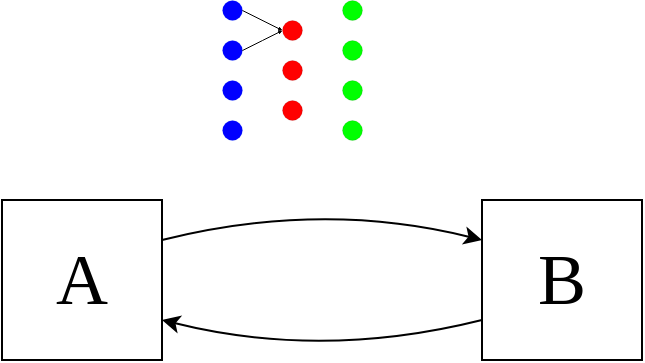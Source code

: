 <mxfile version="22.1.3" type="github">
  <diagram name="Page-1" id="55a83fd1-7818-8e21-69c5-c3457e3827bb">
    <mxGraphModel dx="576" dy="308" grid="1" gridSize="10" guides="1" tooltips="1" connect="1" arrows="1" fold="1" page="1" pageScale="1" pageWidth="1100" pageHeight="850" background="none" math="0" shadow="0">
      <root>
        <mxCell id="0" />
        <mxCell id="1" parent="0" />
        <mxCell id="eB2GRgj2G_UXWOvekkWb-1" value="&lt;font style=&quot;font-size: 36px;&quot; face=&quot;Times New Roman&quot;&gt;A&lt;/font&gt;" style="whiteSpace=wrap;html=1;aspect=fixed;" vertex="1" parent="1">
          <mxGeometry x="200" y="240" width="80" height="80" as="geometry" />
        </mxCell>
        <mxCell id="eB2GRgj2G_UXWOvekkWb-2" value="&lt;font style=&quot;font-size: 36px;&quot; face=&quot;Times New Roman&quot;&gt;B&lt;/font&gt;" style="whiteSpace=wrap;html=1;aspect=fixed;" vertex="1" parent="1">
          <mxGeometry x="440" y="240" width="80" height="80" as="geometry" />
        </mxCell>
        <mxCell id="eB2GRgj2G_UXWOvekkWb-3" value="" style="curved=1;endArrow=classic;html=1;rounded=0;exitX=1;exitY=0.25;exitDx=0;exitDy=0;entryX=0;entryY=0.25;entryDx=0;entryDy=0;" edge="1" parent="1" source="eB2GRgj2G_UXWOvekkWb-1" target="eB2GRgj2G_UXWOvekkWb-2">
          <mxGeometry width="50" height="50" relative="1" as="geometry">
            <mxPoint x="370" y="330" as="sourcePoint" />
            <mxPoint x="420" y="280" as="targetPoint" />
            <Array as="points">
              <mxPoint x="360" y="240" />
            </Array>
          </mxGeometry>
        </mxCell>
        <mxCell id="eB2GRgj2G_UXWOvekkWb-4" value="" style="curved=1;endArrow=classic;html=1;rounded=0;exitX=0;exitY=0.75;exitDx=0;exitDy=0;entryX=1;entryY=0.75;entryDx=0;entryDy=0;" edge="1" parent="1" source="eB2GRgj2G_UXWOvekkWb-2" target="eB2GRgj2G_UXWOvekkWb-1">
          <mxGeometry width="50" height="50" relative="1" as="geometry">
            <mxPoint x="500" y="300" as="sourcePoint" />
            <mxPoint x="230" y="300" as="targetPoint" />
            <Array as="points">
              <mxPoint x="360" y="320" />
            </Array>
          </mxGeometry>
        </mxCell>
        <mxCell id="eB2GRgj2G_UXWOvekkWb-5" value="" style="ellipse;whiteSpace=wrap;html=1;aspect=fixed;fillColor=#0000ff;strokeColor=#0068d6;strokeWidth=0;" vertex="1" parent="1">
          <mxGeometry x="310" y="160" width="10" height="10" as="geometry" />
        </mxCell>
        <mxCell id="eB2GRgj2G_UXWOvekkWb-6" value="" style="ellipse;whiteSpace=wrap;html=1;aspect=fixed;fillColor=#0000ff;strokeColor=#0068d6;strokeWidth=0;" vertex="1" parent="1">
          <mxGeometry x="310" y="180" width="10" height="10" as="geometry" />
        </mxCell>
        <mxCell id="eB2GRgj2G_UXWOvekkWb-7" value="" style="ellipse;whiteSpace=wrap;html=1;aspect=fixed;fillColor=#0000ff;strokeColor=#0068d6;strokeWidth=0;" vertex="1" parent="1">
          <mxGeometry x="310" y="200" width="10" height="10" as="geometry" />
        </mxCell>
        <mxCell id="eB2GRgj2G_UXWOvekkWb-8" value="" style="ellipse;whiteSpace=wrap;html=1;aspect=fixed;fillColor=#0000ff;strokeColor=#0068d6;strokeWidth=0;" vertex="1" parent="1">
          <mxGeometry x="310" y="140" width="10" height="10" as="geometry" />
        </mxCell>
        <mxCell id="eB2GRgj2G_UXWOvekkWb-9" value="" style="ellipse;whiteSpace=wrap;html=1;aspect=fixed;strokeWidth=0;fillColor=#00ff00;" vertex="1" parent="1">
          <mxGeometry x="370" y="160" width="10" height="10" as="geometry" />
        </mxCell>
        <mxCell id="eB2GRgj2G_UXWOvekkWb-10" value="" style="ellipse;whiteSpace=wrap;html=1;aspect=fixed;strokeWidth=0;fillColor=#00ff00;" vertex="1" parent="1">
          <mxGeometry x="370" y="180" width="10" height="10" as="geometry" />
        </mxCell>
        <mxCell id="eB2GRgj2G_UXWOvekkWb-11" value="" style="ellipse;whiteSpace=wrap;html=1;aspect=fixed;strokeWidth=0;fillColor=#00ff00;" vertex="1" parent="1">
          <mxGeometry x="370" y="200" width="10" height="10" as="geometry" />
        </mxCell>
        <mxCell id="eB2GRgj2G_UXWOvekkWb-12" value="" style="ellipse;whiteSpace=wrap;html=1;aspect=fixed;strokeWidth=0;fillColor=#00ff00;" vertex="1" parent="1">
          <mxGeometry x="370" y="140" width="10" height="10" as="geometry" />
        </mxCell>
        <mxCell id="eB2GRgj2G_UXWOvekkWb-13" value="" style="ellipse;whiteSpace=wrap;html=1;aspect=fixed;strokeWidth=0;fillColor=#ff0000;" vertex="1" parent="1">
          <mxGeometry x="340" y="150" width="10" height="10" as="geometry" />
        </mxCell>
        <mxCell id="eB2GRgj2G_UXWOvekkWb-14" value="" style="ellipse;whiteSpace=wrap;html=1;aspect=fixed;strokeWidth=0;fillColor=#ff0000;" vertex="1" parent="1">
          <mxGeometry x="340" y="170" width="10" height="10" as="geometry" />
        </mxCell>
        <mxCell id="eB2GRgj2G_UXWOvekkWb-15" value="" style="ellipse;whiteSpace=wrap;html=1;aspect=fixed;strokeWidth=0;fillColor=#ff0000;" vertex="1" parent="1">
          <mxGeometry x="340" y="190" width="10" height="10" as="geometry" />
        </mxCell>
        <mxCell id="eB2GRgj2G_UXWOvekkWb-16" value="" style="endArrow=classic;html=1;rounded=0;exitX=1;exitY=0.5;exitDx=0;exitDy=0;entryX=0;entryY=0.5;entryDx=0;entryDy=0;strokeWidth=0.5;endSize=1;" edge="1" parent="1" source="eB2GRgj2G_UXWOvekkWb-8" target="eB2GRgj2G_UXWOvekkWb-13">
          <mxGeometry width="50" height="50" relative="1" as="geometry">
            <mxPoint x="360" y="290" as="sourcePoint" />
            <mxPoint x="350" y="120" as="targetPoint" />
          </mxGeometry>
        </mxCell>
        <mxCell id="eB2GRgj2G_UXWOvekkWb-17" value="" style="endArrow=classic;html=1;rounded=0;exitX=1;exitY=0.5;exitDx=0;exitDy=0;entryX=0;entryY=0.5;entryDx=0;entryDy=0;strokeWidth=0.5;endSize=1;" edge="1" parent="1" source="eB2GRgj2G_UXWOvekkWb-5" target="eB2GRgj2G_UXWOvekkWb-13">
          <mxGeometry width="50" height="50" relative="1" as="geometry">
            <mxPoint x="330" y="130" as="sourcePoint" />
            <mxPoint x="350" y="140" as="targetPoint" />
            <Array as="points">
              <mxPoint x="330" y="160" />
            </Array>
          </mxGeometry>
        </mxCell>
      </root>
    </mxGraphModel>
  </diagram>
</mxfile>
